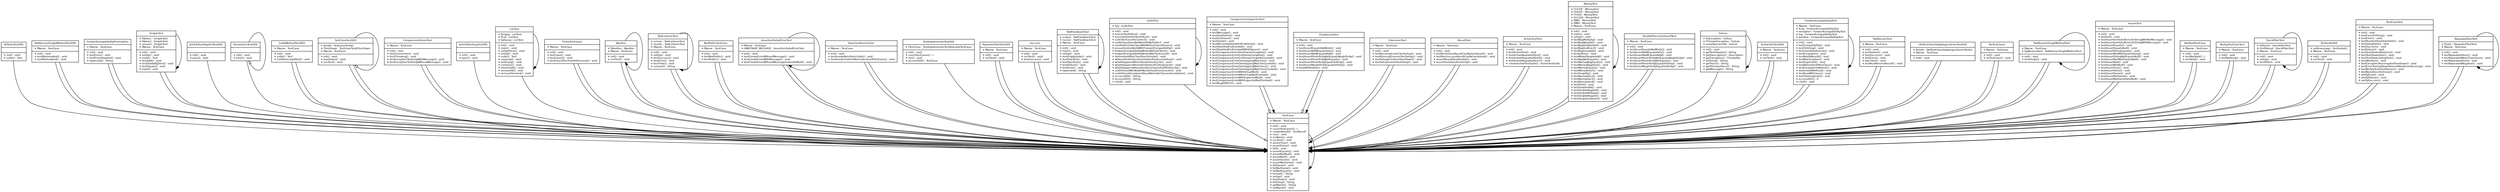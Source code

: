 digraph G{
fontname = "Bitstream Vera Sans"
fontname = "Bitstream Vera Sans"
fontsize = 8
node [
fontname = "Bitstream Vera Sans"
fontsize = 8
shape = "record"
]
edge [
fontname = "Bitstream Vera Sans"
fontsize = 8
]
AllTestsTestXXX[label="{AllTestsTestXXX||+  init() : void\l+  suite() : Test\l}"]
TextRunnerSingleMethodTestXXX[label="{TextRunnerSingleMethodTestXXX|+  fName : TestCase\l|+  init() : void\l+  testWasInvoked() : void\l+  testNotInvoked() : void\l}"]
ForwardCompatibilityPrintingTest[label="{ForwardCompatibilityPrintingTest|+  fName : TestCase\l|+  init() : void\l+  testError() : void\l+  testErrorAdapted() : void\l+  expected() : String\l}"]
SimpleTest[label="{SimpleTest|+  fValue1 : SimpleTest\l+  fValue2 : SimpleTest\l+  unused : SimpleTest\l+  fName : TestCase\l|+  init() : void\l+  setUp() : void\l+  suite() : Test\l+  testAdd() : void\l+  testDivideByZero() : void\l+  testEquals() : void\l+  main() : void\l}"]
JUnit4TestAdapterTestXXX[label="{JUnit4TestAdapterTestXXX||+  init() : void\l+  pass() : void\l}"]
AnnotationTestXXX[label="{AnnotationTestXXX||+  init() : void\l+  error() : void\l}"]
SuiteMethodTestXXX[label="{SuiteMethodTestXXX|+  fName : TestCase\l|+  init() : void\l+  suite() : Test\l+  notObviouslyATest() : void\l}"]
TestCaseTestXXX[label="{TestCaseTestXXX|+  this$0 : TestCaseTest$2\l+  fTornDown : TestCaseTest$TornDown\l+  fName : TestCase\l|+  init() : void\l+  tearDown() : void\l+  runTest() : void\l}"]
ComparisonFailureTest[label="{ComparisonFailureTest|+  fName : TestCase\l|+  init() : void\l+  testConnection() : void\l+  testThrowing() : void\l+  testExceptionToStringWithMessage() : void\l+  testExceptionToStringWithoutMessage() : void\l}"]
JUnit38SortingTestXXX[label="{JUnit38SortingTestXXX||+  init() : void\l+  pass() : void\l}"]
ListTest[label="{ListTest|+  fEmpty : ListTest\l+  fFull : ListTest\l+  fgHeavy : ListTest\l|+  init() : void\l+  main() : void\l+  setUpOnce() : void\l+  setUp() : void\l+  suite() : Test\l+  capacity() : void\l+  testCopy() : void\l+  contains() : void\l+  elementAt() : void\l+  removeAll() : void\l+  removeElement() : void\l}"]
ThreeTestCases[label="{ThreeTestCases|+  fName : TestCase\l|+  init() : void\l+  testCase() : void\l+  testCase2() : void\l+  testCase3thisTimeItsPersonal() : void\l}"]
WasRun[label="{WasRun|+  fWasRun : WasRun\l+  fName : TestCase\l|+  init() : void\l+  runTest() : void\l}"]
TextListenerTest[label="{TextListenerTest|+  runner : TextListenerTest\l+  results : TextListenerTest\l+  fName : TestCase\l|+  init() : void\l+  setUp() : void\l+  testSuccess() : void\l+  testError() : void\l+  testTime() : void\l+  convert() : String\l}"]
NotPublicTestCase[label="{NotPublicTestCase|+  fName : TestCase\l|+  init() : void\l+  testNotPublic() : void\l+  testPublic() : void\l}"]
AssertionFailedErrorTest[label="{AssertionFailedErrorTest|+  fName : TestCase\l+  ARBITRARY_MESSAGE : AssertionFailedErrorTest\l|+  init() : void\l+  testCreateErrorWithoutMessage() : void\l+  testCreateErrorWithMessage() : void\l+  testCreateErrorWithoutMessageInsteadOfNull() : void\l}"]
BaseTestRunnerTest[label="{BaseTestRunnerTest|+  fName : TestCase\l|+  init() : void\l+  testInvokeNonStaticSuite() : void\l+  testInvokeSuiteOnNonSubclassOfTestCase() : void\l}"]
TestImplementorTestXXX[label="{TestImplementorTestXXX|+  fTestCase : TestImplementorTest$DoubleTestCase\l|+  init() : void\l+  countTestCases() : I\l+  run() : void\l+  access000() : TestCase\l}"]
RepeatedTestTestXXX[label="{RepeatedTestTestXXX|+  fName : TestCase\l|+  init() : void\l+  runTest() : void\l}"]
Success[label="{Success|+  fName : TestCase\l|+  init() : void\l+  runTest() : void\l+  testSuccess() : void\l}"]
TextFeedbackTest[label="{TextFeedbackTest|+  output : TextFeedbackTest\l+  runner : TextFeedbackTest\l+  fName : TestCase\l|+  init() : void\l+  main() : void\l+  setUp() : void\l+  testEmptySuite() : void\l+  testOneTest() : void\l+  testTwoTests() : void\l+  testFailure() : void\l+  testError() : void\l+  expected() : String\l}"]
SuiteTest[label="{SuiteTest|+  log : SuiteTest\l|+  init() : void\l+  ensureTestIsRun() : void\l+  ensureInheritedTestIsRun() : void\l+  suiteTestCountIsCorrect() : void\l+  suiteClassDoesNotNeedToBePublic() : void\l+  nonPublicSuiteClassWithBeforeClassPasses() : void\l+  ensureSuitesWorkWithForwardCompatibility() : void\l+  forwardCompatibilityWorksWithGetTests() : void\l+  forwardCompatibilityWorksWithTestCount() : void\l+  beforeAndAfterClassRunOnSuite() : void\l+  withoutSuiteClassAnnotationProducesFailure() : void\l+  whatHappensWhenASuiteHasACycle() : void\l+  whatHappensWhenASuiteHasAForkingCycle() : void\l+  whatHappensWhenASuiteContainsItselfIndirectly() : void\l+  suiteShouldBeOKwithNonDefaultConstructor() : void\l+  suiteShouldComplainAboutNoSuiteClassesAnnotation() : void\l+  access000() : String\l+  access002() : String\l+  clinit() : void\l}"]
ComparisonCompactorTest[label="{ComparisonCompactorTest|+  fName : TestCase\l|+  init() : void\l+  testMessage() : void\l+  testStartSame() : void\l+  testEndSame() : void\l+  testSame() : void\l+  testNoContextStartAndEndSame() : void\l+  testStartAndEndContext() : void\l+  testStartAndEndContextWithEllipses() : void\l+  testComparisonErrorStartSameComplete() : void\l+  testComparisonErrorEndSameComplete() : void\l+  testComparisonErrorEndSameCompleteContext() : void\l+  testComparisonErrorOverlappingMatches() : void\l+  testComparisonErrorOverlappingMatchesContext() : void\l+  testComparisonErrorOverlappingMatches2() : void\l+  testComparisonErrorOverlappingMatches2Context() : void\l+  testComparisonErrorWithActualNull() : void\l+  testComparisonErrorWithActualNullContext() : void\l+  testComparisonErrorWithExpectedNull() : void\l+  testComparisonErrorWithExpectedNullContext() : void\l+  testBug609972() : void\l}"]
FloatAssertTest[label="{FloatAssertTest|+  fName : TestCase\l|+  init() : void\l+  testAssertEqualsNaNFails() : void\l+  testAssertNaNEqualsFails() : void\l+  testAssertNaNEqualsNaN() : void\l+  testAssertPosInfinityNotEqualsNegInfinity() : void\l+  testAssertPosInfinityNotEquals() : void\l+  testAssertPosInfinityEqualsInfinity() : void\l+  testAssertNegInfinityEqualsInfinity() : void\l+  testAllInfinities() : void\l}"]
ExtensionTest[label="{ExtensionTest|+  fName : TestCase\l|+  init() : void\l+  testRunningErrorInTestSetup() : void\l+  testRunningErrorsInTestSetup() : void\l+  testSetupErrorDontTearDown() : void\l+  testSetupErrorInTestSetup() : void\l}"]
ResultTest[label="{ResultTest|+  fName : TestCase\l|+  init() : void\l+  testRunFailureResultCanBeSerialised() : void\l+  testRunSuccessResultCanBeSerialised() : void\l+  assertResultSerializable() : void\l+  assertSerializedCorrectly() : void\l}"]
ActiveTestTest[label="{ActiveTestTest|+  fName : TestCase\l|+  init() : void\l+  testActiveTest() : void\l+  testActiveRepeatedTest() : void\l+  testActiveRepeatedTest0() : void\l+  testActiveRepeatedTest1() : void\l+  createActiveTestSuite() : ActiveTestSuite\l}"]
MoneyTest[label="{MoneyTest|+  f12CHF : MoneyTest\l+  f14CHF : MoneyTest\l+  f7USD : MoneyTest\l+  f21USD : MoneyTest\l+  fMB1 : MoneyTest\l+  fMB2 : MoneyTest\l+  fName : TestCase\l|+  init() : void\l+  main() : void\l+  setUp() : void\l+  testBagMultiply() : void\l+  testBagNegate() : void\l+  testBagSimpleAdd() : void\l+  testBagSubtract() : void\l+  testBagSumAdd() : void\l+  testIsZero() : void\l+  testMixedSimpleAdd() : void\l+  testBagNotEquals() : void\l+  testMoneyBagEquals() : void\l+  testMoneyBagHash() : void\l+  testMoneyEquals() : void\l+  testMoneyHash() : void\l+  testSimplify() : void\l+  testNormalize2() : void\l+  testNormalize3() : void\l+  testNormalize4() : void\l+  testPrint() : void\l+  testSimpleAdd() : void\l+  testSimpleBagAdd() : void\l+  testSimpleMultiply() : void\l+  testSimpleNegate() : void\l+  testSimpleSubtract() : void\l}"]
DoublePrecisionAssertTest[label="{DoublePrecisionAssertTest|+  fName : TestCase\l|+  init() : void\l+  testAssertEqualsNaNFails() : void\l+  testAssertNaNEqualsFails() : void\l+  testAssertNaNEqualsNaN() : void\l+  testAssertPosInfinityNotEqualsNegInfinity() : void\l+  testAssertPosInfinityNotEquals() : void\l+  testAssertPosInfinityEqualsInfinity() : void\l+  testAssertNegInfinityEqualsInfinity() : void\l}"]
Failure[label="{Failure|+  fDescription : Failure\l+  fThrownException : Failure\l+  serialVersionUID : Failure\l|+  init() : void\l+  getTestHeader() : String\l+  getDescription() : Description\l+  getException() : Throwable\l+  toString() : String\l+  getTrace() : String\l+  getTrimmedTrace() : String\l+  getMessage() : String\l}"]
ActiveTestTestXXX[label="{ActiveTestTestXXX|+  fName : TestCase\l|+  init() : void\l+  runTest() : void\l}"]
ForwardCompatibilityTest[label="{ForwardCompatibilityTest|+  fName : TestCase\l+  fLog : ForwardCompatibilityTest\l+  exception : ForwardCompatibilityTest\l+  log : ForwardCompatibilityTest\l+  wasRun : ForwardCompatibilityTest\l|+  init() : void\l+  testCompatibility() : void\l+  testToString() : void\l+  testUseGlobalCache() : void\l+  testException() : void\l+  testNotifyResult() : void\l+  testNoException() : void\l+  testExpected() : void\l+  testBeforeAndAfterClass() : void\l+  testExceptionInBefore() : void\l+  testInvalidMethod() : void\l+  testRunWithClass() : void\l+  testToStringSuite() : void\l+  access002() : Z\l+  clinit() : void\l}"]
TextRunnerTest[label="{TextRunnerTest|+  fName : TestCase\l|+  init() : void\l+  testFailure() : void\l+  testSuccess() : void\l+  testError() : void\l+  execTest() : void\l+  testRunReturnsResult() : void\l}"]
OldTestClassAdaptingListenerTestXXX[label="{OldTestClassAdaptingListenerTestXXX|+  this$0 : OldTestClassAdaptingListenerTest$1\l+  fName : TestCase\l|+  init() : void\l}"]
NoTestCases[label="{NoTestCases|+  fName : TestCase\l|+  init() : void\l+  noTestCase() : void\l}"]
TextRunnerSingleMethodTest[label="{TextRunnerSingleMethodTest|+  fName : TestCase\l+  fgWasInvoked : TextRunnerSingleMethodTest\l|+  init() : void\l+  testSingle() : void\l}"]
AssertTest[label="{AssertTest|+  fName : TestCase\l|+  init() : void\l+  testFail() : void\l+  testAssertionFailedErrorToStringWithNoMessage() : void\l+  testAssertionFailedErrorToStringWithMessage() : void\l+  testAssertEquals() : void\l+  testAssertEqualsNull() : void\l+  testAssertStringEquals() : void\l+  testAssertNullNotEqualsString() : void\l+  testAssertStringNotEqualsNull() : void\l+  testAssertNullNotEqualsNull() : void\l+  testAssertNull() : void\l+  testAssertNotNull() : void\l+  testAssertTrue() : void\l+  testAssertFalse() : void\l+  testAssertSame() : void\l+  testAssertNotSame() : void\l+  testAssertNotSameFailsNull() : void\l}"]
NotVoidTestCase[label="{NotVoidTestCase|+  fName : TestCase\l|+  init() : void\l+  testNotVoid() : I\l+  testVoid() : void\l}"]
TestCase[label="{TestCase|+  fName : TestCase\l|+  init() : void\l+  countTestCases() : I\l+  createResult() : TestResult\l+  run() : void\l+  runBare() : void\l+  runTest() : void\l+  assertTrue() : void\l+  assertFalse() : void\l+  fail() : void\l+  assertEquals() : void\l+  assertNotNull() : void\l+  assertNull() : void\l+  assertSame() : void\l+  assertNotSame() : void\l+  failSame() : void\l+  failNotSame() : void\l+  failNotEquals() : void\l+  format() : String\l+  setUp() : void\l+  tearDown() : void\l+  toString() : String\l+  getName() : String\l+  setName() : void\l}"]
NoArgTestCaseTest[label="{NoArgTestCaseTest|+  fName : TestCase\l|+  init() : void\l+  testNothing() : void\l}"]
StackFilterTest[label="{StackFilterTest|+  fFiltered : StackFilterTest\l+  fUnfiltered : StackFilterTest\l+  fName : TestCase\l|+  init() : void\l+  setUp() : void\l+  testFilter() : void\l}"]
TestSuiteXXX[label="{TestSuiteXXX|+  val$message : TestSuite$1\l+  fName : TestCase\l|+  init() : void\l+  runTest() : void\l}"]
TestCaseTest[label="{TestCaseTest|+  fName : TestCase\l|+  init() : void\l+  testCaseToString() : void\l+  testError() : void\l+  testRunAndTearDownFails() : void\l+  testSetupFails() : void\l+  testSuccess() : void\l+  testFailure() : void\l+  testTearDownAfterError() : void\l+  testTearDownFails() : void\l+  testTearDownSetupFails() : void\l+  testWasRun() : void\l+  testExceptionRunningAndTearDown() : void\l+  testErrorTearingDownDoesntMaskErrorRunning() : void\l+  testNoArgTestCasePasses() : void\l+  testNamelessTestCase() : void\l+  verifyError() : void\l+  verifyFailure() : void\l+  verifySuccess() : void\l}"]
RepeatedTestTest[label="{RepeatedTestTest|+  fSuite : RepeatedTestTest\l+  fName : TestCase\l|+  init() : void\l+  testRepeatedOnce() : void\l+  testRepeatedMoreThanOnce() : void\l+  testRepeatedZero() : void\l+  testRepeatedNegative() : void\l}"]
edge [arrowhead = "empty"]
AllTestsTestXXX->TestCase
TextRunnerSingleMethodTestXXX->TestCase
ForwardCompatibilityPrintingTest->TestCase
SimpleTest->TestCase
JUnit4TestAdapterTestXXX->TestCase
AnnotationTestXXX->AnnotationTestXXX
AnnotationTestXXX->TestCase
SuiteMethodTestXXX->TestCase
TestCaseTestXXX->TestCaseTestXXX
TestCaseTestXXX->TestCase
ComparisonFailureTest->TestCase
JUnit38SortingTestXXX->TestCase
ListTest->TestCase
ThreeTestCases->TestCase
WasRun->TestCase
TextListenerTest->TestCase
NotPublicTestCase->TestCase
AssertionFailedErrorTest->TestCase
BaseTestRunnerTest->TestCase
TestImplementorTestXXX->TestCase
RepeatedTestTestXXX->TestCase
Success->TestCase
TextFeedbackTest->TestCase
SuiteTest->TestCase
ComparisonCompactorTest->TestCase
FloatAssertTest->TestCase
ExtensionTest->TestCase
ResultTest->TestCase
ActiveTestTest->TestCase
MoneyTest->TestCase
DoublePrecisionAssertTest->TestCase
Failure->TestCase
ActiveTestTestXXX->TestCase
ForwardCompatibilityTest->TestCase
TextRunnerTest->TestCase
OldTestClassAdaptingListenerTestXXX->TestCase
NoTestCases->TestCase
TextRunnerSingleMethodTest->TestCase
AssertTest->TestCase
NotVoidTestCase->TestCase
NoArgTestCaseTest->TestCase
StackFilterTest->TestCase
TestSuiteXXX->TestCase
TestCaseTest->TestCase
RepeatedTestTest->TestCase
edge [arrowhead = "normal"]
TextRunnerSingleMethodTestXXX->TestCase
ForwardCompatibilityPrintingTest->TestCase
SimpleTest->SimpleTest
SimpleTest->TestCase
SuiteMethodTestXXX->TestCase
TestCaseTestXXX->TestCase
ComparisonFailureTest->TestCase
ListTest->ListTest
ThreeTestCases->TestCase
WasRun->WasRun
WasRun->TestCase
TextListenerTest->TextListenerTest
TextListenerTest->TestCase
NotPublicTestCase->TestCase
AssertionFailedErrorTest->TestCase
AssertionFailedErrorTest->AssertionFailedErrorTest
BaseTestRunnerTest->TestCase
RepeatedTestTestXXX->TestCase
Success->TestCase
TextFeedbackTest->TextFeedbackTest
TextFeedbackTest->TestCase
SuiteTest->SuiteTest
ComparisonCompactorTest->TestCase
FloatAssertTest->TestCase
ExtensionTest->TestCase
ResultTest->TestCase
ActiveTestTest->TestCase
MoneyTest->MoneyTest
MoneyTest->TestCase
DoublePrecisionAssertTest->TestCase
Failure->Failure
ActiveTestTestXXX->TestCase
ForwardCompatibilityTest->TestCase
ForwardCompatibilityTest->ForwardCompatibilityTest
TextRunnerTest->TestCase
OldTestClassAdaptingListenerTestXXX->TestCase
NoTestCases->TestCase
TextRunnerSingleMethodTest->TestCase
TextRunnerSingleMethodTest->TextRunnerSingleMethodTest
AssertTest->TestCase
NotVoidTestCase->TestCase
TestCase->TestCase
NoArgTestCaseTest->TestCase
StackFilterTest->StackFilterTest
StackFilterTest->TestCase
TestSuiteXXX->TestCase
TestCaseTest->TestCase
RepeatedTestTest->RepeatedTestTest
RepeatedTestTest->TestCase
}
